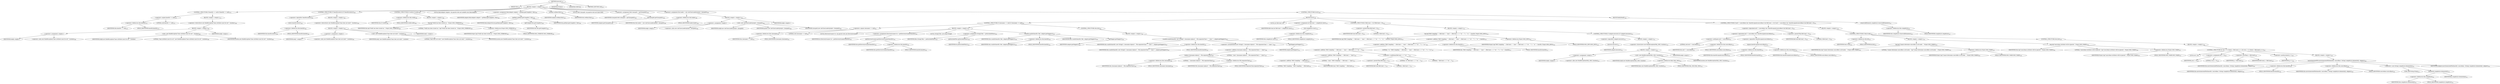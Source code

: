 digraph "execute" {  
"730" [label = <(METHOD,execute)<SUB>478</SUB>> ]
"38" [label = <(PARAM,this)<SUB>478</SUB>> ]
"731" [label = <(BLOCK,&lt;empty&gt;,&lt;empty&gt;)<SUB>478</SUB>> ]
"732" [label = <(CONTROL_STRUCTURE,if (baseDir == null),if (baseDir == null))<SUB>479</SUB>> ]
"733" [label = <(&lt;operator&gt;.equals,baseDir == null)<SUB>479</SUB>> ]
"734" [label = <(&lt;operator&gt;.fieldAccess,this.baseDir)<SUB>479</SUB>> ]
"735" [label = <(IDENTIFIER,this,baseDir == null)<SUB>479</SUB>> ]
"736" [label = <(FIELD_IDENTIFIER,baseDir,baseDir)<SUB>479</SUB>> ]
"737" [label = <(LITERAL,null,baseDir == null)<SUB>479</SUB>> ]
"738" [label = <(BLOCK,&lt;empty&gt;,&lt;empty&gt;)<SUB>479</SUB>> ]
"739" [label = <(&lt;operator&gt;.throw,throw new BuildException(&quot;base attribute must be set!&quot;, location);)<SUB>480</SUB>> ]
"740" [label = <(BLOCK,&lt;empty&gt;,&lt;empty&gt;)<SUB>480</SUB>> ]
"741" [label = <(&lt;operator&gt;.assignment,&lt;empty&gt;)> ]
"742" [label = <(IDENTIFIER,$obj6,&lt;empty&gt;)> ]
"743" [label = <(&lt;operator&gt;.alloc,new BuildException(&quot;base attribute must be set!&quot;, location))<SUB>480</SUB>> ]
"744" [label = <(&lt;init&gt;,new BuildException(&quot;base attribute must be set!&quot;, location))<SUB>480</SUB>> ]
"745" [label = <(IDENTIFIER,$obj6,new BuildException(&quot;base attribute must be set!&quot;, location))> ]
"746" [label = <(LITERAL,&quot;base attribute must be set!&quot;,new BuildException(&quot;base attribute must be set!&quot;, location))<SUB>480</SUB>> ]
"747" [label = <(IDENTIFIER,location,new BuildException(&quot;base attribute must be set!&quot;, location))<SUB>480</SUB>> ]
"748" [label = <(IDENTIFIER,$obj6,&lt;empty&gt;)> ]
"749" [label = <(CONTROL_STRUCTURE,if (!baseDir.exists()),if (!baseDir.exists()))<SUB>482</SUB>> ]
"750" [label = <(&lt;operator&gt;.logicalNot,!baseDir.exists())<SUB>482</SUB>> ]
"751" [label = <(exists,baseDir.exists())<SUB>482</SUB>> ]
"752" [label = <(&lt;operator&gt;.fieldAccess,this.baseDir)<SUB>482</SUB>> ]
"753" [label = <(IDENTIFIER,this,baseDir.exists())<SUB>482</SUB>> ]
"754" [label = <(FIELD_IDENTIFIER,baseDir,baseDir)<SUB>482</SUB>> ]
"755" [label = <(BLOCK,&lt;empty&gt;,&lt;empty&gt;)<SUB>482</SUB>> ]
"756" [label = <(&lt;operator&gt;.throw,throw new BuildException(&quot;base does not exist!&quot;, location);)<SUB>483</SUB>> ]
"757" [label = <(BLOCK,&lt;empty&gt;,&lt;empty&gt;)<SUB>483</SUB>> ]
"758" [label = <(&lt;operator&gt;.assignment,&lt;empty&gt;)> ]
"759" [label = <(IDENTIFIER,$obj7,&lt;empty&gt;)> ]
"760" [label = <(&lt;operator&gt;.alloc,new BuildException(&quot;base does not exist!&quot;, location))<SUB>483</SUB>> ]
"761" [label = <(&lt;init&gt;,new BuildException(&quot;base does not exist!&quot;, location))<SUB>483</SUB>> ]
"762" [label = <(IDENTIFIER,$obj7,new BuildException(&quot;base does not exist!&quot;, location))> ]
"763" [label = <(LITERAL,&quot;base does not exist!&quot;,new BuildException(&quot;base does not exist!&quot;, location))<SUB>483</SUB>> ]
"764" [label = <(IDENTIFIER,location,new BuildException(&quot;base does not exist!&quot;, location))<SUB>483</SUB>> ]
"765" [label = <(IDENTIFIER,$obj7,&lt;empty&gt;)> ]
"766" [label = <(CONTROL_STRUCTURE,if (verify),if (verify))<SUB>486</SUB>> ]
"767" [label = <(&lt;operator&gt;.fieldAccess,this.verify)<SUB>486</SUB>> ]
"768" [label = <(IDENTIFIER,this,if (verify))<SUB>486</SUB>> ]
"769" [label = <(FIELD_IDENTIFIER,verify,verify)<SUB>486</SUB>> ]
"770" [label = <(BLOCK,&lt;empty&gt;,&lt;empty&gt;)<SUB>486</SUB>> ]
"771" [label = <(log,log(&quot;Verify has been turned on.&quot;, Project.MSG_VERBOSE))<SUB>487</SUB>> ]
"37" [label = <(IDENTIFIER,this,log(&quot;Verify has been turned on.&quot;, Project.MSG_VERBOSE))<SUB>487</SUB>> ]
"772" [label = <(LITERAL,&quot;Verify has been turned on.&quot;,log(&quot;Verify has been turned on.&quot;, Project.MSG_VERBOSE))<SUB>487</SUB>> ]
"773" [label = <(&lt;operator&gt;.fieldAccess,Project.MSG_VERBOSE)<SUB>487</SUB>> ]
"774" [label = <(IDENTIFIER,Project,log(&quot;Verify has been turned on.&quot;, Project.MSG_VERBOSE))<SUB>487</SUB>> ]
"775" [label = <(FIELD_IDENTIFIER,MSG_VERBOSE,MSG_VERBOSE)<SUB>487</SUB>> ]
"776" [label = <(LOCAL,RmicAdapter adapter: org.apache.tools.ant.taskdefs.rmic.RmicAdapter)> ]
"777" [label = <(&lt;operator&gt;.assignment,RmicAdapter adapter = getRmic(getCompiler(), this))<SUB>490</SUB>> ]
"778" [label = <(IDENTIFIER,adapter,RmicAdapter adapter = getRmic(getCompiler(), this))<SUB>490</SUB>> ]
"779" [label = <(getRmic,getRmic(getCompiler(), this))<SUB>490</SUB>> ]
"780" [label = <(IDENTIFIER,RmicAdapterFactory,getRmic(getCompiler(), this))<SUB>490</SUB>> ]
"781" [label = <(getCompiler,this.getCompiler())<SUB>490</SUB>> ]
"39" [label = <(IDENTIFIER,this,this.getCompiler())<SUB>490</SUB>> ]
"40" [label = <(IDENTIFIER,this,getRmic(getCompiler(), this))<SUB>490</SUB>> ]
"782" [label = <(setRmic,setRmic(this))<SUB>493</SUB>> ]
"783" [label = <(IDENTIFIER,adapter,setRmic(this))<SUB>493</SUB>> ]
"41" [label = <(IDENTIFIER,this,setRmic(this))<SUB>493</SUB>> ]
"784" [label = <(LOCAL,Path classpath: org.apache.tools.ant.types.Path)> ]
"785" [label = <(&lt;operator&gt;.assignment,Path classpath = getClasspath())<SUB>495</SUB>> ]
"786" [label = <(IDENTIFIER,classpath,Path classpath = getClasspath())<SUB>495</SUB>> ]
"787" [label = <(getClasspath,getClasspath())<SUB>495</SUB>> ]
"788" [label = <(IDENTIFIER,adapter,getClasspath())<SUB>495</SUB>> ]
"789" [label = <(&lt;operator&gt;.assignment,this.loader = new AntClassLoader(project, classpath))<SUB>496</SUB>> ]
"790" [label = <(&lt;operator&gt;.fieldAccess,this.loader)<SUB>496</SUB>> ]
"791" [label = <(IDENTIFIER,this,this.loader = new AntClassLoader(project, classpath))<SUB>496</SUB>> ]
"792" [label = <(FIELD_IDENTIFIER,loader,loader)<SUB>496</SUB>> ]
"793" [label = <(BLOCK,&lt;empty&gt;,&lt;empty&gt;)<SUB>496</SUB>> ]
"794" [label = <(&lt;operator&gt;.assignment,&lt;empty&gt;)> ]
"795" [label = <(IDENTIFIER,$obj8,&lt;empty&gt;)> ]
"796" [label = <(&lt;operator&gt;.alloc,new AntClassLoader(project, classpath))<SUB>496</SUB>> ]
"797" [label = <(&lt;init&gt;,new AntClassLoader(project, classpath))<SUB>496</SUB>> ]
"798" [label = <(IDENTIFIER,$obj8,new AntClassLoader(project, classpath))> ]
"799" [label = <(IDENTIFIER,project,new AntClassLoader(project, classpath))<SUB>496</SUB>> ]
"800" [label = <(IDENTIFIER,classpath,new AntClassLoader(project, classpath))<SUB>496</SUB>> ]
"801" [label = <(IDENTIFIER,$obj8,&lt;empty&gt;)> ]
"802" [label = <(CONTROL_STRUCTURE,try,try)<SUB>498</SUB>> ]
"803" [label = <(BLOCK,try,try)<SUB>498</SUB>> ]
"804" [label = <(CONTROL_STRUCTURE,if (classname == null),if (classname == null))<SUB>501</SUB>> ]
"805" [label = <(&lt;operator&gt;.equals,classname == null)<SUB>501</SUB>> ]
"806" [label = <(&lt;operator&gt;.fieldAccess,this.classname)<SUB>501</SUB>> ]
"807" [label = <(IDENTIFIER,this,classname == null)<SUB>501</SUB>> ]
"808" [label = <(FIELD_IDENTIFIER,classname,classname)<SUB>501</SUB>> ]
"809" [label = <(LITERAL,null,classname == null)<SUB>501</SUB>> ]
"810" [label = <(BLOCK,&lt;empty&gt;,&lt;empty&gt;)<SUB>501</SUB>> ]
"811" [label = <(LOCAL,DirectoryScanner ds: org.apache.tools.ant.DirectoryScanner)> ]
"812" [label = <(&lt;operator&gt;.assignment,DirectoryScanner ds = getDirectoryScanner(baseDir))<SUB>502</SUB>> ]
"813" [label = <(IDENTIFIER,ds,DirectoryScanner ds = getDirectoryScanner(baseDir))<SUB>502</SUB>> ]
"814" [label = <(getDirectoryScanner,getDirectoryScanner(baseDir))<SUB>502</SUB>> ]
"42" [label = <(IDENTIFIER,this,getDirectoryScanner(baseDir))<SUB>502</SUB>> ]
"815" [label = <(&lt;operator&gt;.fieldAccess,this.baseDir)<SUB>502</SUB>> ]
"816" [label = <(IDENTIFIER,this,getDirectoryScanner(baseDir))<SUB>502</SUB>> ]
"817" [label = <(FIELD_IDENTIFIER,baseDir,baseDir)<SUB>502</SUB>> ]
"818" [label = <(LOCAL,String[] files: java.lang.String[])> ]
"819" [label = <(&lt;operator&gt;.assignment,String[] files = getIncludedFiles())<SUB>503</SUB>> ]
"820" [label = <(IDENTIFIER,files,String[] files = getIncludedFiles())<SUB>503</SUB>> ]
"821" [label = <(getIncludedFiles,getIncludedFiles())<SUB>503</SUB>> ]
"822" [label = <(IDENTIFIER,ds,getIncludedFiles())<SUB>503</SUB>> ]
"823" [label = <(scanDir,scanDir(baseDir, files, adapter.getMapper()))<SUB>504</SUB>> ]
"43" [label = <(IDENTIFIER,this,scanDir(baseDir, files, adapter.getMapper()))<SUB>504</SUB>> ]
"824" [label = <(&lt;operator&gt;.fieldAccess,this.baseDir)<SUB>504</SUB>> ]
"825" [label = <(IDENTIFIER,this,scanDir(baseDir, files, adapter.getMapper()))<SUB>504</SUB>> ]
"826" [label = <(FIELD_IDENTIFIER,baseDir,baseDir)<SUB>504</SUB>> ]
"827" [label = <(IDENTIFIER,files,scanDir(baseDir, files, adapter.getMapper()))<SUB>504</SUB>> ]
"828" [label = <(getMapper,getMapper())<SUB>504</SUB>> ]
"829" [label = <(IDENTIFIER,adapter,getMapper())<SUB>504</SUB>> ]
"830" [label = <(CONTROL_STRUCTURE,else,else)<SUB>505</SUB>> ]
"831" [label = <(BLOCK,&lt;empty&gt;,&lt;empty&gt;)<SUB>505</SUB>> ]
"832" [label = <(scanDir,scanDir(baseDir, new String[] { classname.replace('.', File.separatorChar) + &quot;.class&quot; }, adapter.getMapper()))<SUB>507</SUB>> ]
"44" [label = <(IDENTIFIER,this,scanDir(baseDir, new String[] { classname.replace('.', File.separatorChar) + &quot;.class&quot; }, adapter.getMapper()))<SUB>507</SUB>> ]
"833" [label = <(&lt;operator&gt;.fieldAccess,this.baseDir)<SUB>507</SUB>> ]
"834" [label = <(IDENTIFIER,this,scanDir(baseDir, new String[] { classname.replace('.', File.separatorChar) + &quot;.class&quot; }, adapter.getMapper()))<SUB>507</SUB>> ]
"835" [label = <(FIELD_IDENTIFIER,baseDir,baseDir)<SUB>507</SUB>> ]
"836" [label = <(&lt;operator&gt;.arrayInitializer,new String[] { classname.replace('.', File.separatorChar) + &quot;.class&quot; })<SUB>508</SUB>> ]
"837" [label = <(&lt;operator&gt;.addition,classname.replace('.', File.separatorChar) + &quot;.class&quot;)<SUB>508</SUB>> ]
"838" [label = <(replace,classname.replace('.', File.separatorChar))<SUB>508</SUB>> ]
"839" [label = <(&lt;operator&gt;.fieldAccess,this.classname)<SUB>508</SUB>> ]
"840" [label = <(IDENTIFIER,this,classname.replace('.', File.separatorChar))<SUB>508</SUB>> ]
"841" [label = <(FIELD_IDENTIFIER,classname,classname)<SUB>508</SUB>> ]
"842" [label = <(LITERAL,'.',classname.replace('.', File.separatorChar))<SUB>508</SUB>> ]
"843" [label = <(&lt;operator&gt;.fieldAccess,File.separatorChar)<SUB>509</SUB>> ]
"844" [label = <(IDENTIFIER,File,classname.replace('.', File.separatorChar))<SUB>509</SUB>> ]
"845" [label = <(FIELD_IDENTIFIER,separatorChar,separatorChar)<SUB>509</SUB>> ]
"846" [label = <(LITERAL,&quot;.class&quot;,classname.replace('.', File.separatorChar) + &quot;.class&quot;)<SUB>510</SUB>> ]
"847" [label = <(getMapper,getMapper())<SUB>511</SUB>> ]
"848" [label = <(IDENTIFIER,adapter,getMapper())<SUB>511</SUB>> ]
"849" [label = <(LOCAL,int fileCount: int)> ]
"850" [label = <(&lt;operator&gt;.assignment,int fileCount = compileList.size())<SUB>514</SUB>> ]
"851" [label = <(IDENTIFIER,fileCount,int fileCount = compileList.size())<SUB>514</SUB>> ]
"852" [label = <(size,compileList.size())<SUB>514</SUB>> ]
"853" [label = <(&lt;operator&gt;.fieldAccess,this.compileList)<SUB>514</SUB>> ]
"854" [label = <(IDENTIFIER,this,compileList.size())<SUB>514</SUB>> ]
"855" [label = <(FIELD_IDENTIFIER,compileList,compileList)<SUB>514</SUB>> ]
"856" [label = <(CONTROL_STRUCTURE,if (fileCount &gt; 0),if (fileCount &gt; 0))<SUB>515</SUB>> ]
"857" [label = <(&lt;operator&gt;.greaterThan,fileCount &gt; 0)<SUB>515</SUB>> ]
"858" [label = <(IDENTIFIER,fileCount,fileCount &gt; 0)<SUB>515</SUB>> ]
"859" [label = <(LITERAL,0,fileCount &gt; 0)<SUB>515</SUB>> ]
"860" [label = <(BLOCK,&lt;empty&gt;,&lt;empty&gt;)<SUB>515</SUB>> ]
"861" [label = <(log,log(&quot;RMI Compiling &quot; + fileCount + &quot; class&quot; + (fileCount &gt; 1 ? &quot;es&quot; : &quot;&quot;) + &quot; to &quot; + baseDir, Project.MSG_INFO))<SUB>516</SUB>> ]
"45" [label = <(IDENTIFIER,this,log(&quot;RMI Compiling &quot; + fileCount + &quot; class&quot; + (fileCount &gt; 1 ? &quot;es&quot; : &quot;&quot;) + &quot; to &quot; + baseDir, Project.MSG_INFO))<SUB>516</SUB>> ]
"862" [label = <(&lt;operator&gt;.addition,&quot;RMI Compiling &quot; + fileCount + &quot; class&quot; + (fileCount &gt; 1 ? &quot;es&quot; : &quot;&quot;) + &quot; to &quot; + baseDir)<SUB>516</SUB>> ]
"863" [label = <(&lt;operator&gt;.addition,&quot;RMI Compiling &quot; + fileCount + &quot; class&quot; + (fileCount &gt; 1 ? &quot;es&quot; : &quot;&quot;) + &quot; to &quot;)<SUB>516</SUB>> ]
"864" [label = <(&lt;operator&gt;.addition,&quot;RMI Compiling &quot; + fileCount + &quot; class&quot; + (fileCount &gt; 1 ? &quot;es&quot; : &quot;&quot;))<SUB>516</SUB>> ]
"865" [label = <(&lt;operator&gt;.addition,&quot;RMI Compiling &quot; + fileCount + &quot; class&quot;)<SUB>516</SUB>> ]
"866" [label = <(&lt;operator&gt;.addition,&quot;RMI Compiling &quot; + fileCount)<SUB>516</SUB>> ]
"867" [label = <(LITERAL,&quot;RMI Compiling &quot;,&quot;RMI Compiling &quot; + fileCount)<SUB>516</SUB>> ]
"868" [label = <(IDENTIFIER,fileCount,&quot;RMI Compiling &quot; + fileCount)<SUB>516</SUB>> ]
"869" [label = <(LITERAL,&quot; class&quot;,&quot;RMI Compiling &quot; + fileCount + &quot; class&quot;)<SUB>517</SUB>> ]
"870" [label = <(&lt;operator&gt;.conditional,fileCount &gt; 1 ? &quot;es&quot; : &quot;&quot;)<SUB>517</SUB>> ]
"871" [label = <(&lt;operator&gt;.greaterThan,fileCount &gt; 1)<SUB>517</SUB>> ]
"872" [label = <(IDENTIFIER,fileCount,fileCount &gt; 1)<SUB>517</SUB>> ]
"873" [label = <(LITERAL,1,fileCount &gt; 1)<SUB>517</SUB>> ]
"874" [label = <(LITERAL,&quot;es&quot;,fileCount &gt; 1 ? &quot;es&quot; : &quot;&quot;)<SUB>517</SUB>> ]
"875" [label = <(LITERAL,&quot;&quot;,fileCount &gt; 1 ? &quot;es&quot; : &quot;&quot;)<SUB>517</SUB>> ]
"876" [label = <(LITERAL,&quot; to &quot;,&quot;RMI Compiling &quot; + fileCount + &quot; class&quot; + (fileCount &gt; 1 ? &quot;es&quot; : &quot;&quot;) + &quot; to &quot;)<SUB>517</SUB>> ]
"877" [label = <(&lt;operator&gt;.fieldAccess,this.baseDir)<SUB>517</SUB>> ]
"878" [label = <(IDENTIFIER,this,&quot;RMI Compiling &quot; + fileCount + &quot; class&quot; + (fileCount &gt; 1 ? &quot;es&quot; : &quot;&quot;) + &quot; to &quot; + baseDir)<SUB>517</SUB>> ]
"879" [label = <(FIELD_IDENTIFIER,baseDir,baseDir)<SUB>517</SUB>> ]
"880" [label = <(&lt;operator&gt;.fieldAccess,Project.MSG_INFO)<SUB>518</SUB>> ]
"881" [label = <(IDENTIFIER,Project,log(&quot;RMI Compiling &quot; + fileCount + &quot; class&quot; + (fileCount &gt; 1 ? &quot;es&quot; : &quot;&quot;) + &quot; to &quot; + baseDir, Project.MSG_INFO))<SUB>518</SUB>> ]
"882" [label = <(FIELD_IDENTIFIER,MSG_INFO,MSG_INFO)<SUB>518</SUB>> ]
"883" [label = <(CONTROL_STRUCTURE,if (!adapter.execute()),if (!adapter.execute()))<SUB>521</SUB>> ]
"884" [label = <(&lt;operator&gt;.logicalNot,!adapter.execute())<SUB>521</SUB>> ]
"885" [label = <(execute,execute())<SUB>521</SUB>> ]
"886" [label = <(IDENTIFIER,adapter,execute())<SUB>521</SUB>> ]
"887" [label = <(BLOCK,&lt;empty&gt;,&lt;empty&gt;)<SUB>521</SUB>> ]
"888" [label = <(&lt;operator&gt;.throw,throw new BuildException(FAIL_MSG, location);)<SUB>522</SUB>> ]
"889" [label = <(BLOCK,&lt;empty&gt;,&lt;empty&gt;)<SUB>522</SUB>> ]
"890" [label = <(&lt;operator&gt;.assignment,&lt;empty&gt;)> ]
"891" [label = <(IDENTIFIER,$obj9,&lt;empty&gt;)> ]
"892" [label = <(&lt;operator&gt;.alloc,new BuildException(FAIL_MSG, location))<SUB>522</SUB>> ]
"893" [label = <(&lt;init&gt;,new BuildException(FAIL_MSG, location))<SUB>522</SUB>> ]
"894" [label = <(IDENTIFIER,$obj9,new BuildException(FAIL_MSG, location))> ]
"895" [label = <(&lt;operator&gt;.fieldAccess,Rmic.FAIL_MSG)<SUB>522</SUB>> ]
"896" [label = <(IDENTIFIER,Rmic,new BuildException(FAIL_MSG, location))<SUB>522</SUB>> ]
"897" [label = <(FIELD_IDENTIFIER,FAIL_MSG,FAIL_MSG)<SUB>522</SUB>> ]
"898" [label = <(IDENTIFIER,location,new BuildException(FAIL_MSG, location))<SUB>522</SUB>> ]
"899" [label = <(IDENTIFIER,$obj9,&lt;empty&gt;)> ]
"900" [label = <(CONTROL_STRUCTURE,if (null != sourceBase &amp;&amp; !baseDir.equals(sourceBase) &amp;&amp; fileCount &gt; 0),if (null != sourceBase &amp;&amp; !baseDir.equals(sourceBase) &amp;&amp; fileCount &gt; 0))<SUB>531</SUB>> ]
"901" [label = <(&lt;operator&gt;.logicalAnd,null != sourceBase &amp;&amp; !baseDir.equals(sourceBase) &amp;&amp; fileCount &gt; 0)<SUB>531</SUB>> ]
"902" [label = <(&lt;operator&gt;.logicalAnd,null != sourceBase &amp;&amp; !baseDir.equals(sourceBase))<SUB>531</SUB>> ]
"903" [label = <(&lt;operator&gt;.notEquals,null != sourceBase)<SUB>531</SUB>> ]
"904" [label = <(LITERAL,null,null != sourceBase)<SUB>531</SUB>> ]
"905" [label = <(&lt;operator&gt;.fieldAccess,this.sourceBase)<SUB>531</SUB>> ]
"906" [label = <(IDENTIFIER,this,null != sourceBase)<SUB>531</SUB>> ]
"907" [label = <(FIELD_IDENTIFIER,sourceBase,sourceBase)<SUB>531</SUB>> ]
"908" [label = <(&lt;operator&gt;.logicalNot,!baseDir.equals(sourceBase))<SUB>531</SUB>> ]
"909" [label = <(equals,baseDir.equals(sourceBase))<SUB>531</SUB>> ]
"910" [label = <(&lt;operator&gt;.fieldAccess,this.baseDir)<SUB>531</SUB>> ]
"911" [label = <(IDENTIFIER,this,baseDir.equals(sourceBase))<SUB>531</SUB>> ]
"912" [label = <(FIELD_IDENTIFIER,baseDir,baseDir)<SUB>531</SUB>> ]
"913" [label = <(&lt;operator&gt;.fieldAccess,this.sourceBase)<SUB>531</SUB>> ]
"914" [label = <(IDENTIFIER,this,baseDir.equals(sourceBase))<SUB>531</SUB>> ]
"915" [label = <(FIELD_IDENTIFIER,sourceBase,sourceBase)<SUB>531</SUB>> ]
"916" [label = <(&lt;operator&gt;.greaterThan,fileCount &gt; 0)<SUB>532</SUB>> ]
"917" [label = <(IDENTIFIER,fileCount,fileCount &gt; 0)<SUB>532</SUB>> ]
"918" [label = <(LITERAL,0,fileCount &gt; 0)<SUB>532</SUB>> ]
"919" [label = <(BLOCK,&lt;empty&gt;,&lt;empty&gt;)<SUB>532</SUB>> ]
"920" [label = <(CONTROL_STRUCTURE,if (idl),if (idl))<SUB>533</SUB>> ]
"921" [label = <(&lt;operator&gt;.fieldAccess,this.idl)<SUB>533</SUB>> ]
"922" [label = <(IDENTIFIER,this,if (idl))<SUB>533</SUB>> ]
"923" [label = <(FIELD_IDENTIFIER,idl,idl)<SUB>533</SUB>> ]
"924" [label = <(BLOCK,&lt;empty&gt;,&lt;empty&gt;)<SUB>533</SUB>> ]
"925" [label = <(log,log(&quot;Cannot determine sourcefiles in idl mode, &quot;, Project.MSG_WARN))<SUB>534</SUB>> ]
"46" [label = <(IDENTIFIER,this,log(&quot;Cannot determine sourcefiles in idl mode, &quot;, Project.MSG_WARN))<SUB>534</SUB>> ]
"926" [label = <(LITERAL,&quot;Cannot determine sourcefiles in idl mode, &quot;,log(&quot;Cannot determine sourcefiles in idl mode, &quot;, Project.MSG_WARN))<SUB>534</SUB>> ]
"927" [label = <(&lt;operator&gt;.fieldAccess,Project.MSG_WARN)<SUB>535</SUB>> ]
"928" [label = <(IDENTIFIER,Project,log(&quot;Cannot determine sourcefiles in idl mode, &quot;, Project.MSG_WARN))<SUB>535</SUB>> ]
"929" [label = <(FIELD_IDENTIFIER,MSG_WARN,MSG_WARN)<SUB>535</SUB>> ]
"930" [label = <(log,log(&quot;sourcebase attribute will be ignored.&quot;, Project.MSG_WARN))<SUB>536</SUB>> ]
"47" [label = <(IDENTIFIER,this,log(&quot;sourcebase attribute will be ignored.&quot;, Project.MSG_WARN))<SUB>536</SUB>> ]
"931" [label = <(LITERAL,&quot;sourcebase attribute will be ignored.&quot;,log(&quot;sourcebase attribute will be ignored.&quot;, Project.MSG_WARN))<SUB>536</SUB>> ]
"932" [label = <(&lt;operator&gt;.fieldAccess,Project.MSG_WARN)<SUB>537</SUB>> ]
"933" [label = <(IDENTIFIER,Project,log(&quot;sourcebase attribute will be ignored.&quot;, Project.MSG_WARN))<SUB>537</SUB>> ]
"934" [label = <(FIELD_IDENTIFIER,MSG_WARN,MSG_WARN)<SUB>537</SUB>> ]
"935" [label = <(CONTROL_STRUCTURE,else,else)<SUB>538</SUB>> ]
"936" [label = <(BLOCK,&lt;empty&gt;,&lt;empty&gt;)<SUB>538</SUB>> ]
"937" [label = <(CONTROL_STRUCTURE,for (int j = 0; Some(j &lt; fileCount); j++),for (int j = 0; Some(j &lt; fileCount); j++))<SUB>539</SUB>> ]
"938" [label = <(LOCAL,int j: int)> ]
"939" [label = <(&lt;operator&gt;.assignment,int j = 0)<SUB>539</SUB>> ]
"940" [label = <(IDENTIFIER,j,int j = 0)<SUB>539</SUB>> ]
"941" [label = <(LITERAL,0,int j = 0)<SUB>539</SUB>> ]
"942" [label = <(&lt;operator&gt;.lessThan,j &lt; fileCount)<SUB>539</SUB>> ]
"943" [label = <(IDENTIFIER,j,j &lt; fileCount)<SUB>539</SUB>> ]
"944" [label = <(IDENTIFIER,fileCount,j &lt; fileCount)<SUB>539</SUB>> ]
"945" [label = <(&lt;operator&gt;.postIncrement,j++)<SUB>539</SUB>> ]
"946" [label = <(IDENTIFIER,j,j++)<SUB>539</SUB>> ]
"947" [label = <(BLOCK,&lt;empty&gt;,&lt;empty&gt;)<SUB>539</SUB>> ]
"948" [label = <(moveGeneratedFile,moveGeneratedFile(baseDir, sourceBase, (String) compileList.elementAt(j), adapter))<SUB>540</SUB>> ]
"48" [label = <(IDENTIFIER,this,moveGeneratedFile(baseDir, sourceBase, (String) compileList.elementAt(j), adapter))<SUB>540</SUB>> ]
"949" [label = <(&lt;operator&gt;.fieldAccess,this.baseDir)<SUB>540</SUB>> ]
"950" [label = <(IDENTIFIER,this,moveGeneratedFile(baseDir, sourceBase, (String) compileList.elementAt(j), adapter))<SUB>540</SUB>> ]
"951" [label = <(FIELD_IDENTIFIER,baseDir,baseDir)<SUB>540</SUB>> ]
"952" [label = <(&lt;operator&gt;.fieldAccess,this.sourceBase)<SUB>540</SUB>> ]
"953" [label = <(IDENTIFIER,this,moveGeneratedFile(baseDir, sourceBase, (String) compileList.elementAt(j), adapter))<SUB>540</SUB>> ]
"954" [label = <(FIELD_IDENTIFIER,sourceBase,sourceBase)<SUB>540</SUB>> ]
"955" [label = <(&lt;operator&gt;.cast,(String) compileList.elementAt(j))<SUB>541</SUB>> ]
"956" [label = <(TYPE_REF,String,String)<SUB>541</SUB>> ]
"957" [label = <(elementAt,compileList.elementAt(j))<SUB>541</SUB>> ]
"958" [label = <(&lt;operator&gt;.fieldAccess,this.compileList)<SUB>541</SUB>> ]
"959" [label = <(IDENTIFIER,this,compileList.elementAt(j))<SUB>541</SUB>> ]
"960" [label = <(FIELD_IDENTIFIER,compileList,compileList)<SUB>541</SUB>> ]
"961" [label = <(IDENTIFIER,j,compileList.elementAt(j))<SUB>541</SUB>> ]
"962" [label = <(IDENTIFIER,adapter,moveGeneratedFile(baseDir, sourceBase, (String) compileList.elementAt(j), adapter))<SUB>542</SUB>> ]
"963" [label = <(BLOCK,finally,finally)<SUB>546</SUB>> ]
"964" [label = <(removeAllElements,compileList.removeAllElements())<SUB>547</SUB>> ]
"965" [label = <(&lt;operator&gt;.fieldAccess,this.compileList)<SUB>547</SUB>> ]
"966" [label = <(IDENTIFIER,this,compileList.removeAllElements())<SUB>547</SUB>> ]
"967" [label = <(FIELD_IDENTIFIER,compileList,compileList)<SUB>547</SUB>> ]
"968" [label = <(MODIFIER,PUBLIC)> ]
"969" [label = <(MODIFIER,VIRTUAL)> ]
"970" [label = <(METHOD_RETURN,void)<SUB>478</SUB>> ]
  "730" -> "38" 
  "730" -> "731" 
  "730" -> "968" 
  "730" -> "969" 
  "730" -> "970" 
  "731" -> "732" 
  "731" -> "749" 
  "731" -> "766" 
  "731" -> "776" 
  "731" -> "777" 
  "731" -> "782" 
  "731" -> "784" 
  "731" -> "785" 
  "731" -> "789" 
  "731" -> "802" 
  "732" -> "733" 
  "732" -> "738" 
  "733" -> "734" 
  "733" -> "737" 
  "734" -> "735" 
  "734" -> "736" 
  "738" -> "739" 
  "739" -> "740" 
  "740" -> "741" 
  "740" -> "744" 
  "740" -> "748" 
  "741" -> "742" 
  "741" -> "743" 
  "744" -> "745" 
  "744" -> "746" 
  "744" -> "747" 
  "749" -> "750" 
  "749" -> "755" 
  "750" -> "751" 
  "751" -> "752" 
  "752" -> "753" 
  "752" -> "754" 
  "755" -> "756" 
  "756" -> "757" 
  "757" -> "758" 
  "757" -> "761" 
  "757" -> "765" 
  "758" -> "759" 
  "758" -> "760" 
  "761" -> "762" 
  "761" -> "763" 
  "761" -> "764" 
  "766" -> "767" 
  "766" -> "770" 
  "767" -> "768" 
  "767" -> "769" 
  "770" -> "771" 
  "771" -> "37" 
  "771" -> "772" 
  "771" -> "773" 
  "773" -> "774" 
  "773" -> "775" 
  "777" -> "778" 
  "777" -> "779" 
  "779" -> "780" 
  "779" -> "781" 
  "779" -> "40" 
  "781" -> "39" 
  "782" -> "783" 
  "782" -> "41" 
  "785" -> "786" 
  "785" -> "787" 
  "787" -> "788" 
  "789" -> "790" 
  "789" -> "793" 
  "790" -> "791" 
  "790" -> "792" 
  "793" -> "794" 
  "793" -> "797" 
  "793" -> "801" 
  "794" -> "795" 
  "794" -> "796" 
  "797" -> "798" 
  "797" -> "799" 
  "797" -> "800" 
  "802" -> "803" 
  "802" -> "963" 
  "803" -> "804" 
  "803" -> "849" 
  "803" -> "850" 
  "803" -> "856" 
  "803" -> "900" 
  "804" -> "805" 
  "804" -> "810" 
  "804" -> "830" 
  "805" -> "806" 
  "805" -> "809" 
  "806" -> "807" 
  "806" -> "808" 
  "810" -> "811" 
  "810" -> "812" 
  "810" -> "818" 
  "810" -> "819" 
  "810" -> "823" 
  "812" -> "813" 
  "812" -> "814" 
  "814" -> "42" 
  "814" -> "815" 
  "815" -> "816" 
  "815" -> "817" 
  "819" -> "820" 
  "819" -> "821" 
  "821" -> "822" 
  "823" -> "43" 
  "823" -> "824" 
  "823" -> "827" 
  "823" -> "828" 
  "824" -> "825" 
  "824" -> "826" 
  "828" -> "829" 
  "830" -> "831" 
  "831" -> "832" 
  "832" -> "44" 
  "832" -> "833" 
  "832" -> "836" 
  "832" -> "847" 
  "833" -> "834" 
  "833" -> "835" 
  "836" -> "837" 
  "837" -> "838" 
  "837" -> "846" 
  "838" -> "839" 
  "838" -> "842" 
  "838" -> "843" 
  "839" -> "840" 
  "839" -> "841" 
  "843" -> "844" 
  "843" -> "845" 
  "847" -> "848" 
  "850" -> "851" 
  "850" -> "852" 
  "852" -> "853" 
  "853" -> "854" 
  "853" -> "855" 
  "856" -> "857" 
  "856" -> "860" 
  "857" -> "858" 
  "857" -> "859" 
  "860" -> "861" 
  "860" -> "883" 
  "861" -> "45" 
  "861" -> "862" 
  "861" -> "880" 
  "862" -> "863" 
  "862" -> "877" 
  "863" -> "864" 
  "863" -> "876" 
  "864" -> "865" 
  "864" -> "870" 
  "865" -> "866" 
  "865" -> "869" 
  "866" -> "867" 
  "866" -> "868" 
  "870" -> "871" 
  "870" -> "874" 
  "870" -> "875" 
  "871" -> "872" 
  "871" -> "873" 
  "877" -> "878" 
  "877" -> "879" 
  "880" -> "881" 
  "880" -> "882" 
  "883" -> "884" 
  "883" -> "887" 
  "884" -> "885" 
  "885" -> "886" 
  "887" -> "888" 
  "888" -> "889" 
  "889" -> "890" 
  "889" -> "893" 
  "889" -> "899" 
  "890" -> "891" 
  "890" -> "892" 
  "893" -> "894" 
  "893" -> "895" 
  "893" -> "898" 
  "895" -> "896" 
  "895" -> "897" 
  "900" -> "901" 
  "900" -> "919" 
  "901" -> "902" 
  "901" -> "916" 
  "902" -> "903" 
  "902" -> "908" 
  "903" -> "904" 
  "903" -> "905" 
  "905" -> "906" 
  "905" -> "907" 
  "908" -> "909" 
  "909" -> "910" 
  "909" -> "913" 
  "910" -> "911" 
  "910" -> "912" 
  "913" -> "914" 
  "913" -> "915" 
  "916" -> "917" 
  "916" -> "918" 
  "919" -> "920" 
  "920" -> "921" 
  "920" -> "924" 
  "920" -> "935" 
  "921" -> "922" 
  "921" -> "923" 
  "924" -> "925" 
  "924" -> "930" 
  "925" -> "46" 
  "925" -> "926" 
  "925" -> "927" 
  "927" -> "928" 
  "927" -> "929" 
  "930" -> "47" 
  "930" -> "931" 
  "930" -> "932" 
  "932" -> "933" 
  "932" -> "934" 
  "935" -> "936" 
  "936" -> "937" 
  "937" -> "938" 
  "937" -> "939" 
  "937" -> "942" 
  "937" -> "945" 
  "937" -> "947" 
  "939" -> "940" 
  "939" -> "941" 
  "942" -> "943" 
  "942" -> "944" 
  "945" -> "946" 
  "947" -> "948" 
  "948" -> "48" 
  "948" -> "949" 
  "948" -> "952" 
  "948" -> "955" 
  "948" -> "962" 
  "949" -> "950" 
  "949" -> "951" 
  "952" -> "953" 
  "952" -> "954" 
  "955" -> "956" 
  "955" -> "957" 
  "957" -> "958" 
  "957" -> "961" 
  "958" -> "959" 
  "958" -> "960" 
  "963" -> "964" 
  "964" -> "965" 
  "965" -> "966" 
  "965" -> "967" 
}
